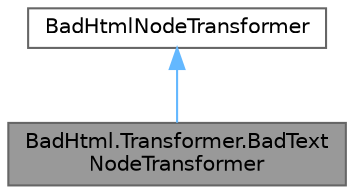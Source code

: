digraph "BadHtml.Transformer.BadTextNodeTransformer"
{
 // LATEX_PDF_SIZE
  bgcolor="transparent";
  edge [fontname=Helvetica,fontsize=10,labelfontname=Helvetica,labelfontsize=10];
  node [fontname=Helvetica,fontsize=10,shape=box,height=0.2,width=0.4];
  Node1 [id="Node000001",label="BadHtml.Transformer.BadText\lNodeTransformer",height=0.2,width=0.4,color="gray40", fillcolor="grey60", style="filled", fontcolor="black",tooltip=" "];
  Node2 -> Node1 [id="edge1_Node000001_Node000002",dir="back",color="steelblue1",style="solid",tooltip=" "];
  Node2 [id="Node000002",label="BadHtmlNodeTransformer",height=0.2,width=0.4,color="gray40", fillcolor="white", style="filled",URL="$class_bad_html_1_1_bad_html_node_transformer.html",tooltip=" "];
}
